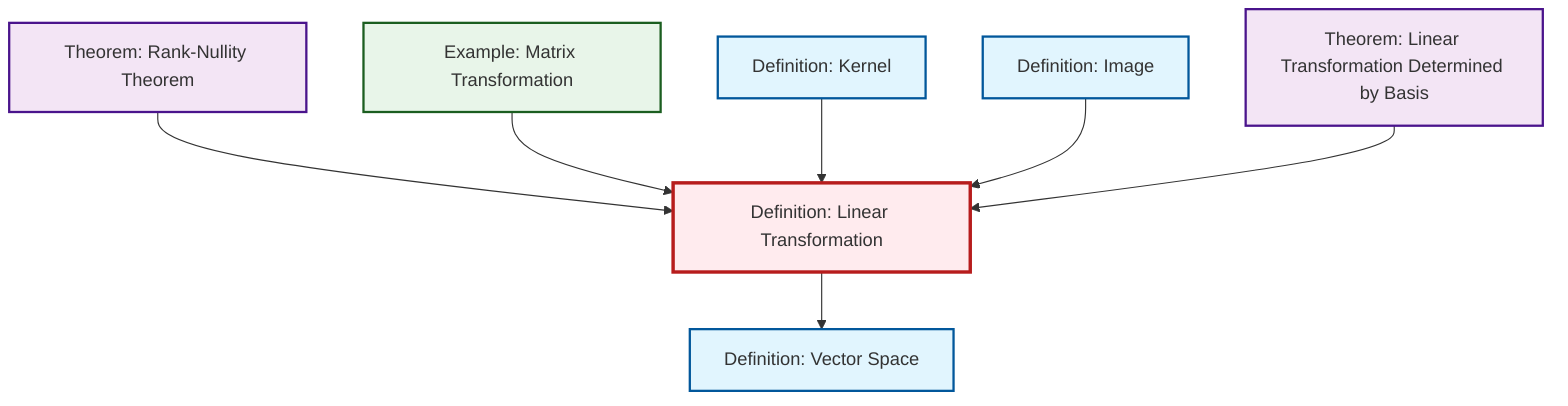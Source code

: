 graph TD
    classDef definition fill:#e1f5fe,stroke:#01579b,stroke-width:2px
    classDef theorem fill:#f3e5f5,stroke:#4a148c,stroke-width:2px
    classDef axiom fill:#fff3e0,stroke:#e65100,stroke-width:2px
    classDef example fill:#e8f5e9,stroke:#1b5e20,stroke-width:2px
    classDef current fill:#ffebee,stroke:#b71c1c,stroke-width:3px
    thm-rank-nullity["Theorem: Rank-Nullity Theorem"]:::theorem
    def-vector-space["Definition: Vector Space"]:::definition
    def-image["Definition: Image"]:::definition
    def-linear-transformation["Definition: Linear Transformation"]:::definition
    thm-linear-transformation-basis["Theorem: Linear Transformation Determined by Basis"]:::theorem
    def-kernel["Definition: Kernel"]:::definition
    ex-matrix-transformation["Example: Matrix Transformation"]:::example
    thm-rank-nullity --> def-linear-transformation
    ex-matrix-transformation --> def-linear-transformation
    def-kernel --> def-linear-transformation
    def-image --> def-linear-transformation
    thm-linear-transformation-basis --> def-linear-transformation
    def-linear-transformation --> def-vector-space
    class def-linear-transformation current